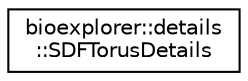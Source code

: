 digraph "Graphical Class Hierarchy"
{
 // LATEX_PDF_SIZE
  edge [fontname="Helvetica",fontsize="10",labelfontname="Helvetica",labelfontsize="10"];
  node [fontname="Helvetica",fontsize="10",shape=record];
  rankdir="LR";
  Node0 [label="bioexplorer::details\l::SDFTorusDetails",height=0.2,width=0.4,color="black", fillcolor="white", style="filled",URL="$da/d06/structbioexplorer_1_1details_1_1SDFTorusDetails.html",tooltip=" "];
}
